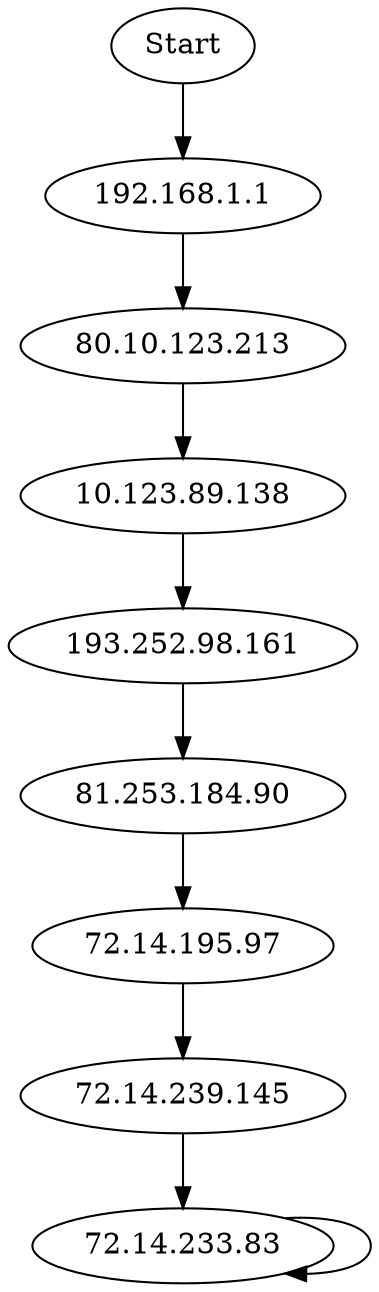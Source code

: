 digraph G {
"Start" -> "192.168.1.1"; 
"192.168.1.1" -> "80.10.123.213"; 
"80.10.123.213" -> "10.123.89.138"; 
"10.123.89.138" -> "193.252.98.161"; 
"193.252.98.161" -> "81.253.184.90"; 
"81.253.184.90" -> "72.14.195.97"; 
"72.14.195.97" -> "72.14.239.145"; 
"72.14.239.145" -> "72.14.233.83"; 
"72.14.233.83" -> "72.14.233.83"; 
}
